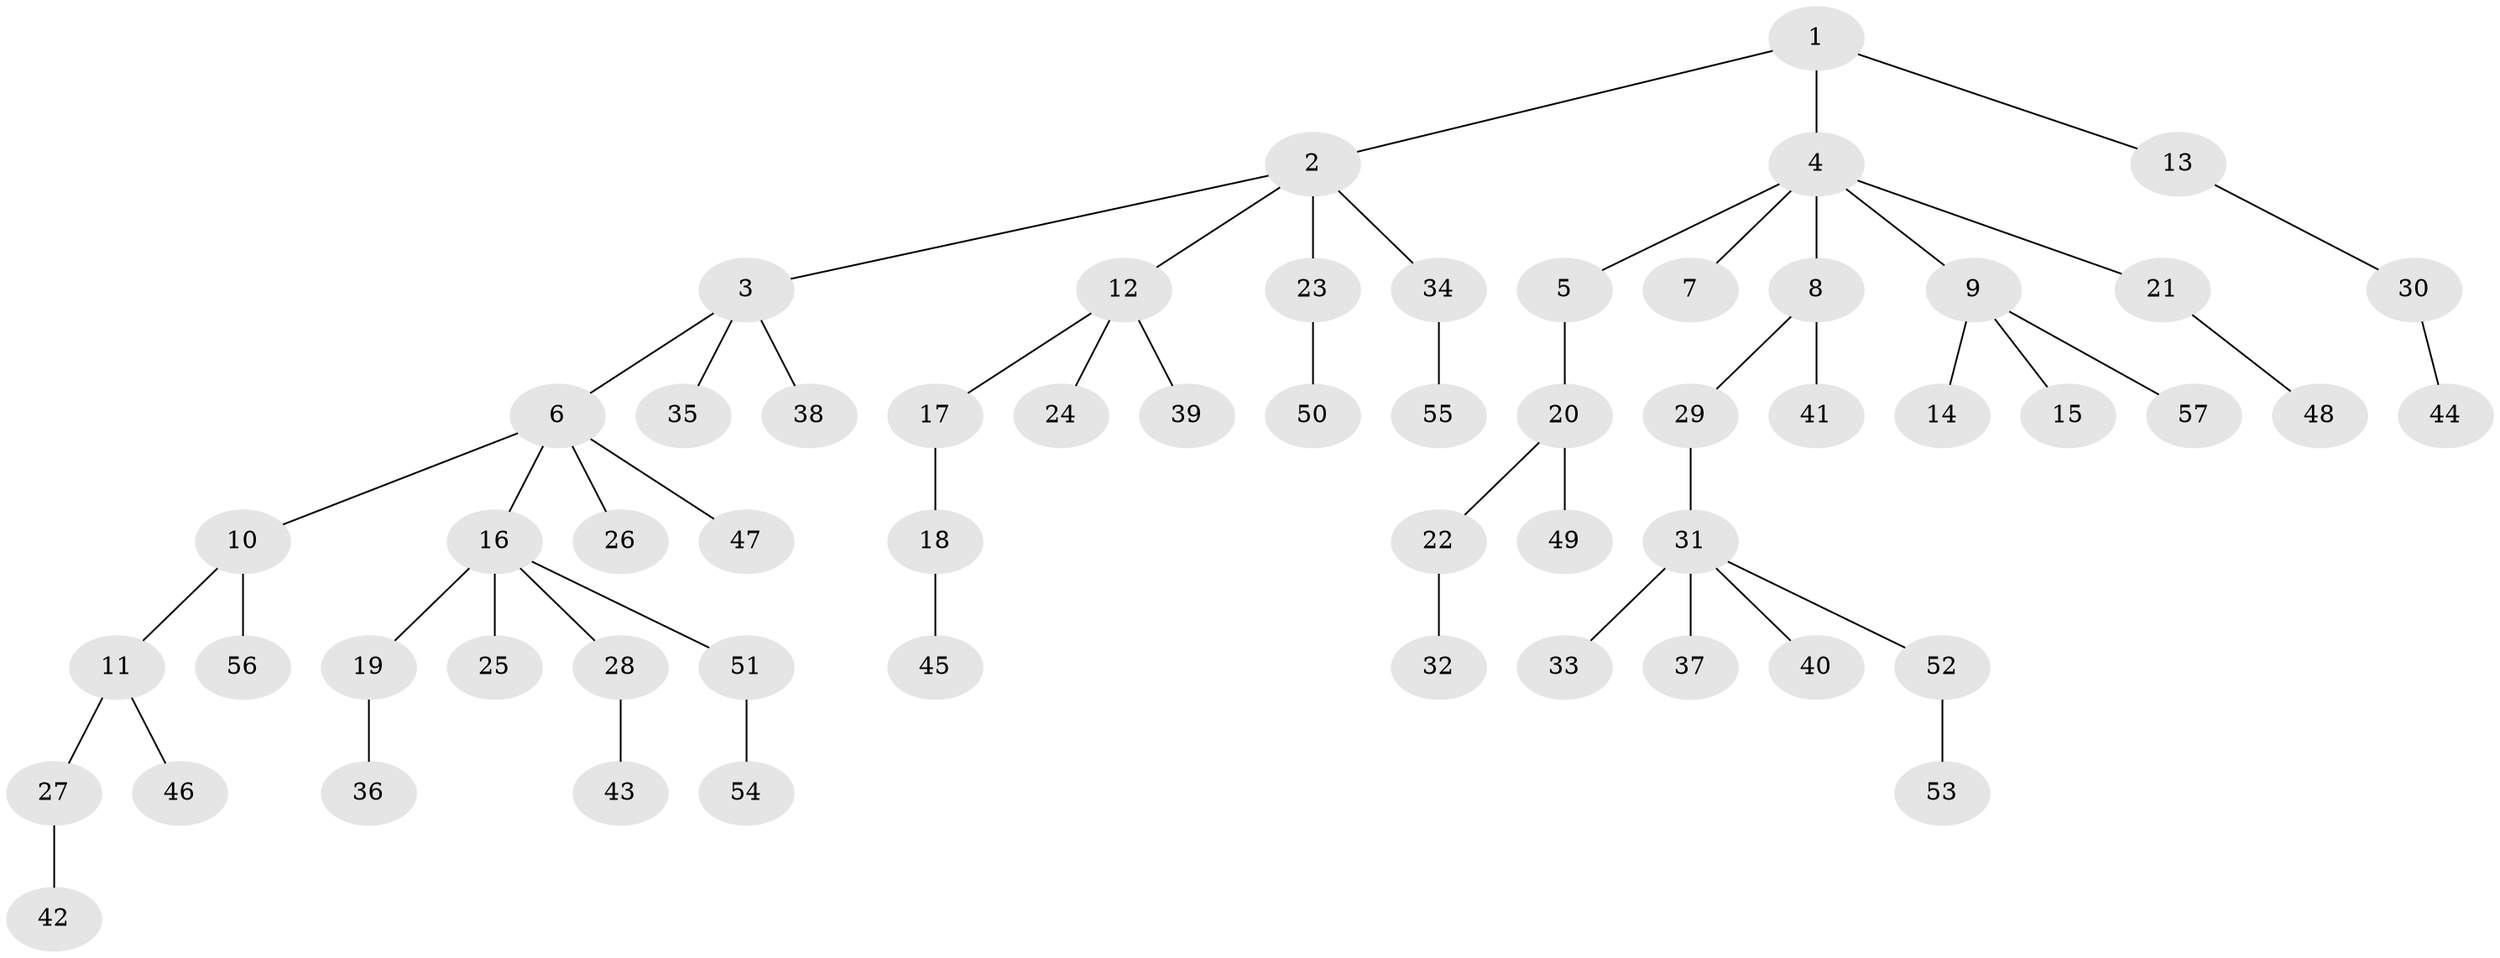 // coarse degree distribution, {1: 0.6666666666666666, 2: 0.1794871794871795, 5: 0.05128205128205128, 8: 0.05128205128205128, 3: 0.02564102564102564, 7: 0.02564102564102564}
// Generated by graph-tools (version 1.1) at 2025/55/03/04/25 21:55:57]
// undirected, 57 vertices, 56 edges
graph export_dot {
graph [start="1"]
  node [color=gray90,style=filled];
  1;
  2;
  3;
  4;
  5;
  6;
  7;
  8;
  9;
  10;
  11;
  12;
  13;
  14;
  15;
  16;
  17;
  18;
  19;
  20;
  21;
  22;
  23;
  24;
  25;
  26;
  27;
  28;
  29;
  30;
  31;
  32;
  33;
  34;
  35;
  36;
  37;
  38;
  39;
  40;
  41;
  42;
  43;
  44;
  45;
  46;
  47;
  48;
  49;
  50;
  51;
  52;
  53;
  54;
  55;
  56;
  57;
  1 -- 2;
  1 -- 4;
  1 -- 13;
  2 -- 3;
  2 -- 12;
  2 -- 23;
  2 -- 34;
  3 -- 6;
  3 -- 35;
  3 -- 38;
  4 -- 5;
  4 -- 7;
  4 -- 8;
  4 -- 9;
  4 -- 21;
  5 -- 20;
  6 -- 10;
  6 -- 16;
  6 -- 26;
  6 -- 47;
  8 -- 29;
  8 -- 41;
  9 -- 14;
  9 -- 15;
  9 -- 57;
  10 -- 11;
  10 -- 56;
  11 -- 27;
  11 -- 46;
  12 -- 17;
  12 -- 24;
  12 -- 39;
  13 -- 30;
  16 -- 19;
  16 -- 25;
  16 -- 28;
  16 -- 51;
  17 -- 18;
  18 -- 45;
  19 -- 36;
  20 -- 22;
  20 -- 49;
  21 -- 48;
  22 -- 32;
  23 -- 50;
  27 -- 42;
  28 -- 43;
  29 -- 31;
  30 -- 44;
  31 -- 33;
  31 -- 37;
  31 -- 40;
  31 -- 52;
  34 -- 55;
  51 -- 54;
  52 -- 53;
}
